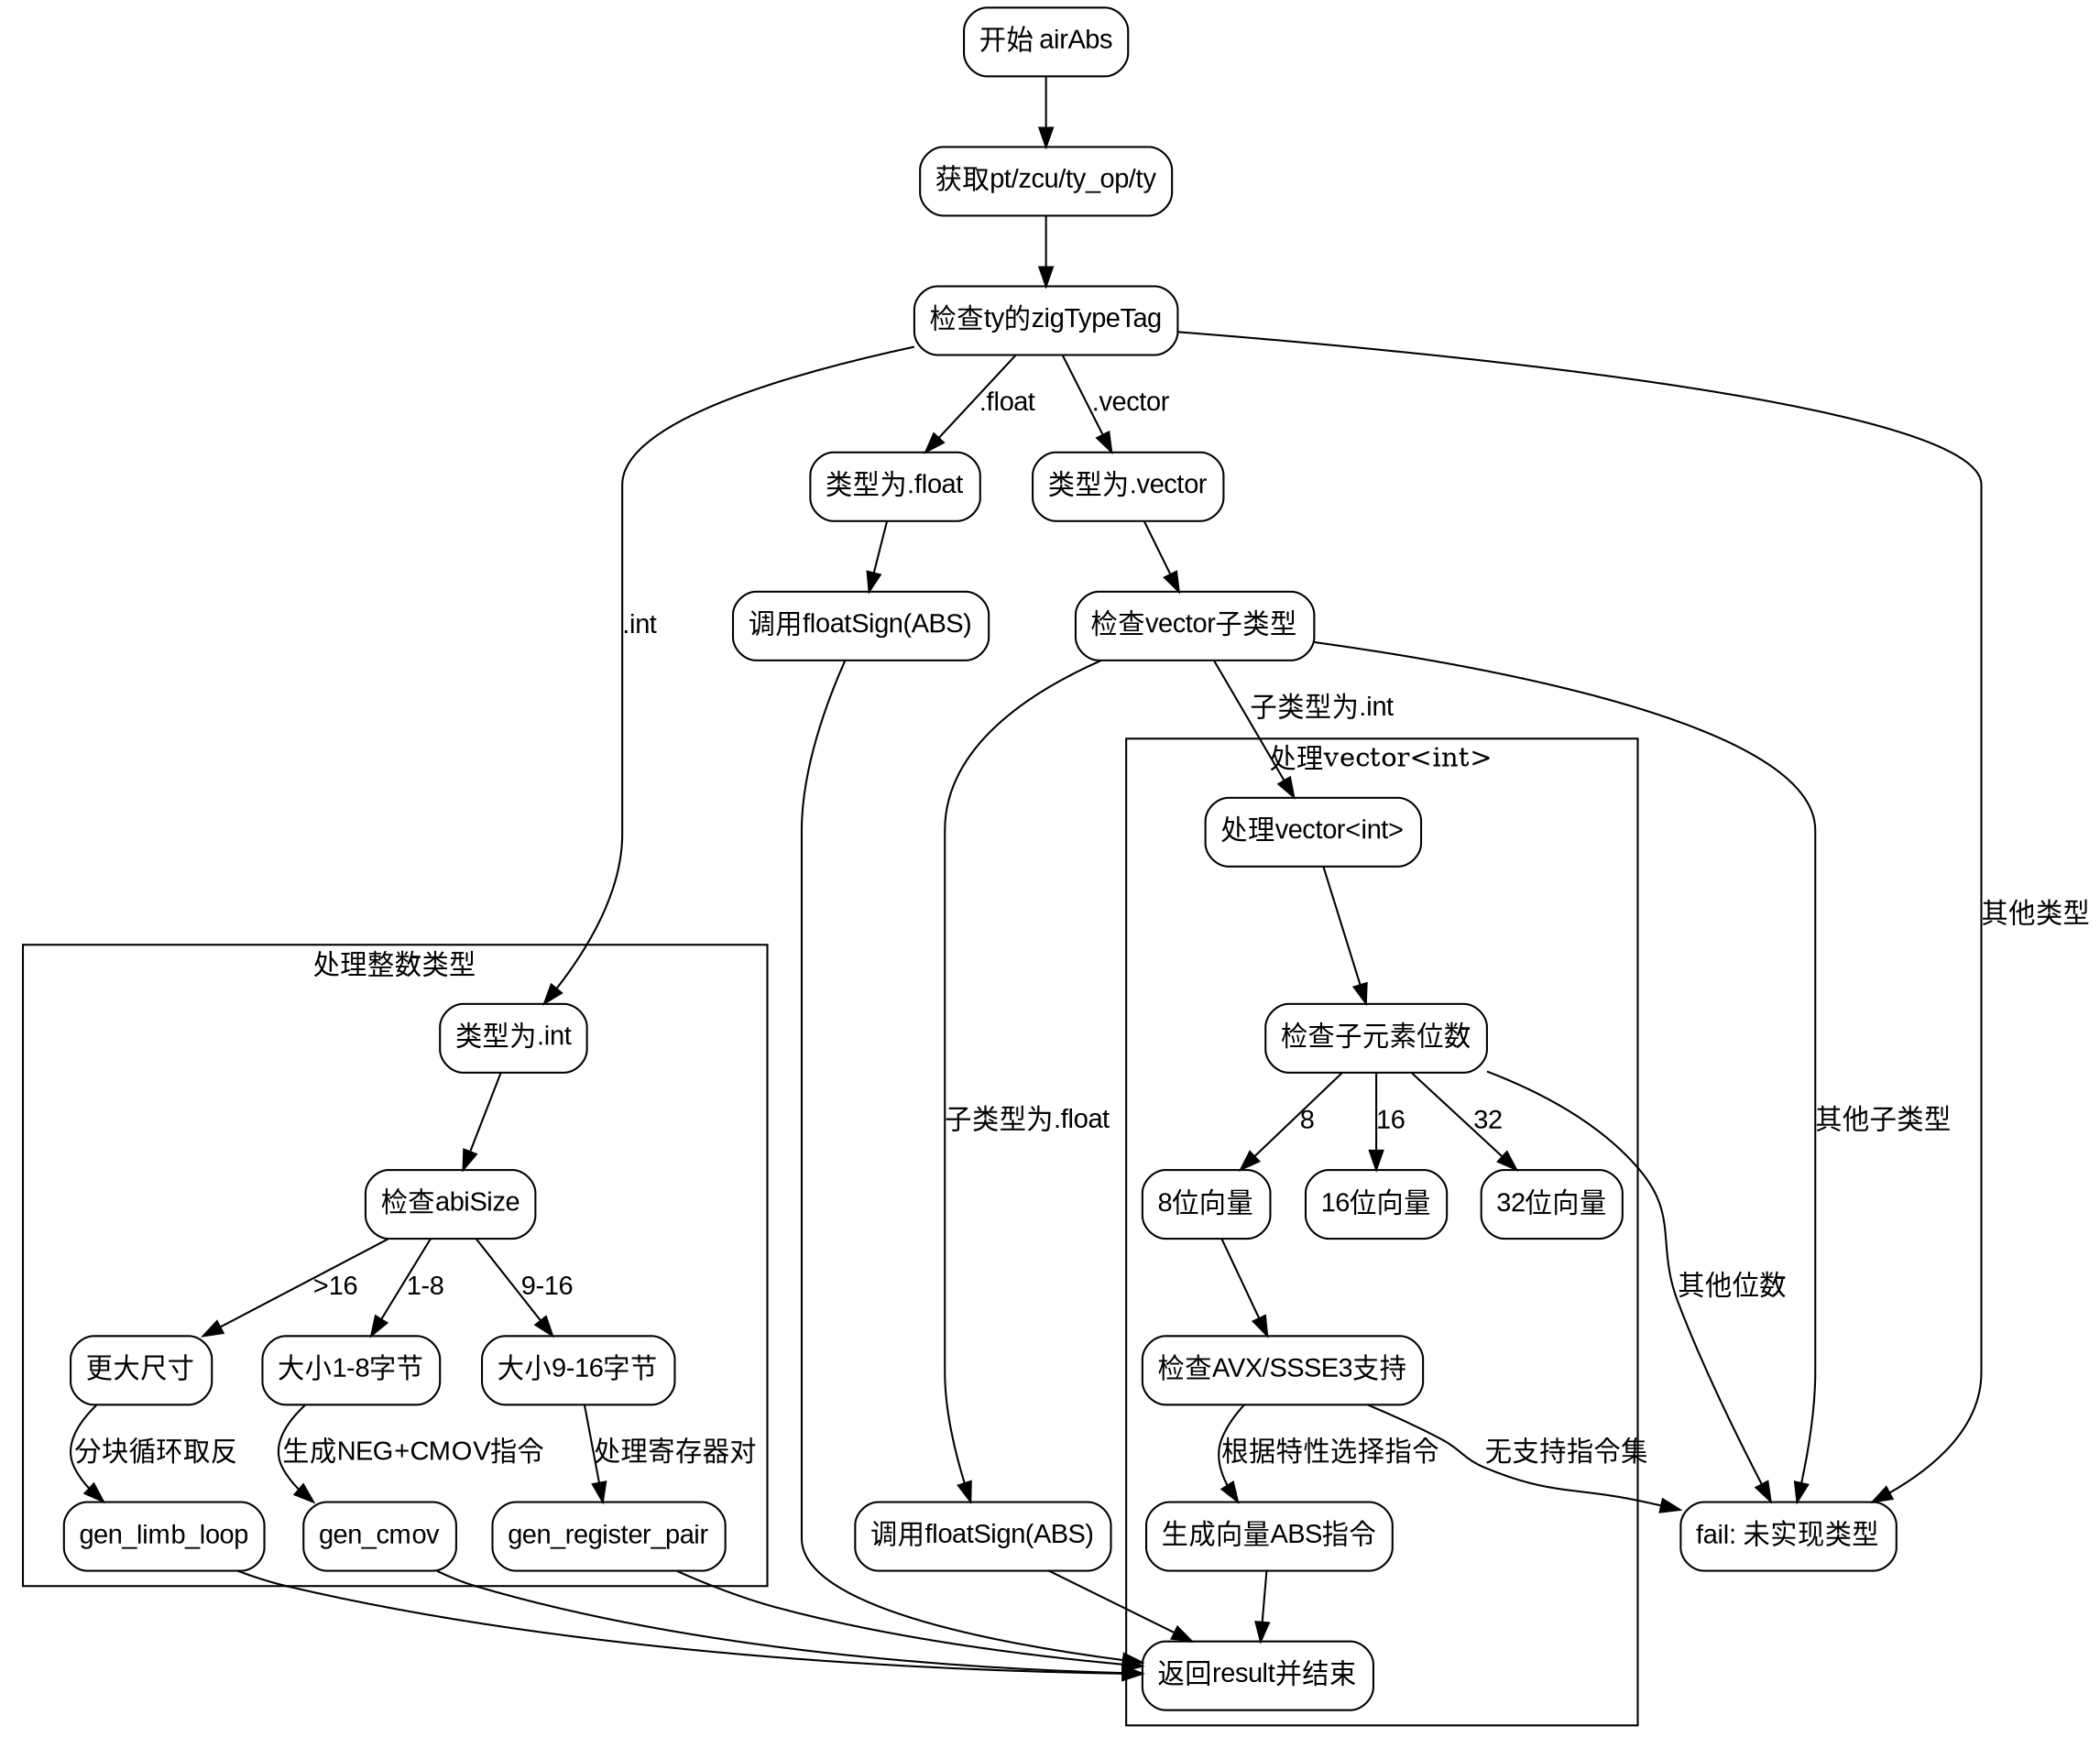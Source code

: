 
digraph flowchart {
    node [shape=rectangle, style="rounded", fontname="Arial"];
    edge [fontname="Arial"];

    start [label="开始 airAbs"];
    get_pt_zcu [label="获取pt/zcu/ty_op/ty"];
    check_ty_tag [label="检查ty的zigTypeTag"];
    branch_int [label="类型为.int"];
    branch_float [label="类型为.float"];
    branch_vector [label="类型为.vector"];
    handle_float [label="调用floatSign(ABS)"];
    handle_vector_child [label="检查vector子类型"];
    handle_vector_int [label="处理vector<int>"];
    handle_vector_float [label="调用floatSign(ABS)"];
    
    start -> get_pt_zcu;
    get_pt_zcu -> check_ty_tag;

    check_ty_tag -> branch_int [label=".int"];
    check_ty_tag -> branch_float [label=".float"];
    check_ty_tag -> branch_vector [label=".vector"];

    branch_float -> handle_float;
    handle_float -> finish;

    branch_vector -> handle_vector_child;
    handle_vector_child -> handle_vector_int [label="子类型为.int"];
    handle_vector_child -> handle_vector_float [label="子类型为.float"];
    handle_vector_float -> finish;
    
    subgraph cluster_int {
        label="处理整数类型";
        int_check_size [label="检查abiSize"];
        size_1_8 [label="大小1-8字节"];
        size_9_16 [label="大小9-16字节"];
        size_large [label="更大尺寸"];
        
        branch_int -> int_check_size;
        int_check_size -> size_1_8 [label="1-8"];
        int_check_size -> size_9_16 [label="9-16"];
        int_check_size -> size_large [label=">16"];
        
        size_1_8 -> gen_cmov [label="生成NEG+CMOV指令"];
        size_9_16 -> gen_register_pair [label="处理寄存器对"];
        size_large -> gen_limb_loop [label="分块循环取反"];
    }

    subgraph cluster_vector_int {
        label="处理vector<int>";
        check_child_bits [label="检查子元素位数"];
        bits_8 [label="8位向量"];
        bits_16 [label="16位向量"];
        bits_32 [label="32位向量"];
        check_avx_feature [label="检查AVX/SSSE3支持"];
        gen_vector_abs [label="生成向量ABS指令"];
        
        handle_vector_int -> check_child_bits;
        check_child_bits -> bits_8 [label="8"];
        check_child_bits -> bits_16 [label="16"];
        check_child_bits -> bits_32 [label="32"];
        bits_8 -> check_avx_feature;
        check_avx_feature -> gen_vector_abs [label="根据特性选择指令"];
        gen_vector_abs -> finish;
    }

    gen_cmov -> finish;
    gen_register_pair -> finish;
    gen_limb_loop -> finish;

    finish [label="返回result并结束"];
    error [label="fail: 未实现类型"];
    check_ty_tag -> error [label="其他类型"];
    handle_vector_child -> error [label="其他子类型"];
    check_child_bits -> error [label="其他位数"];
    check_avx_feature -> error [label="无支持指令集"];
}
